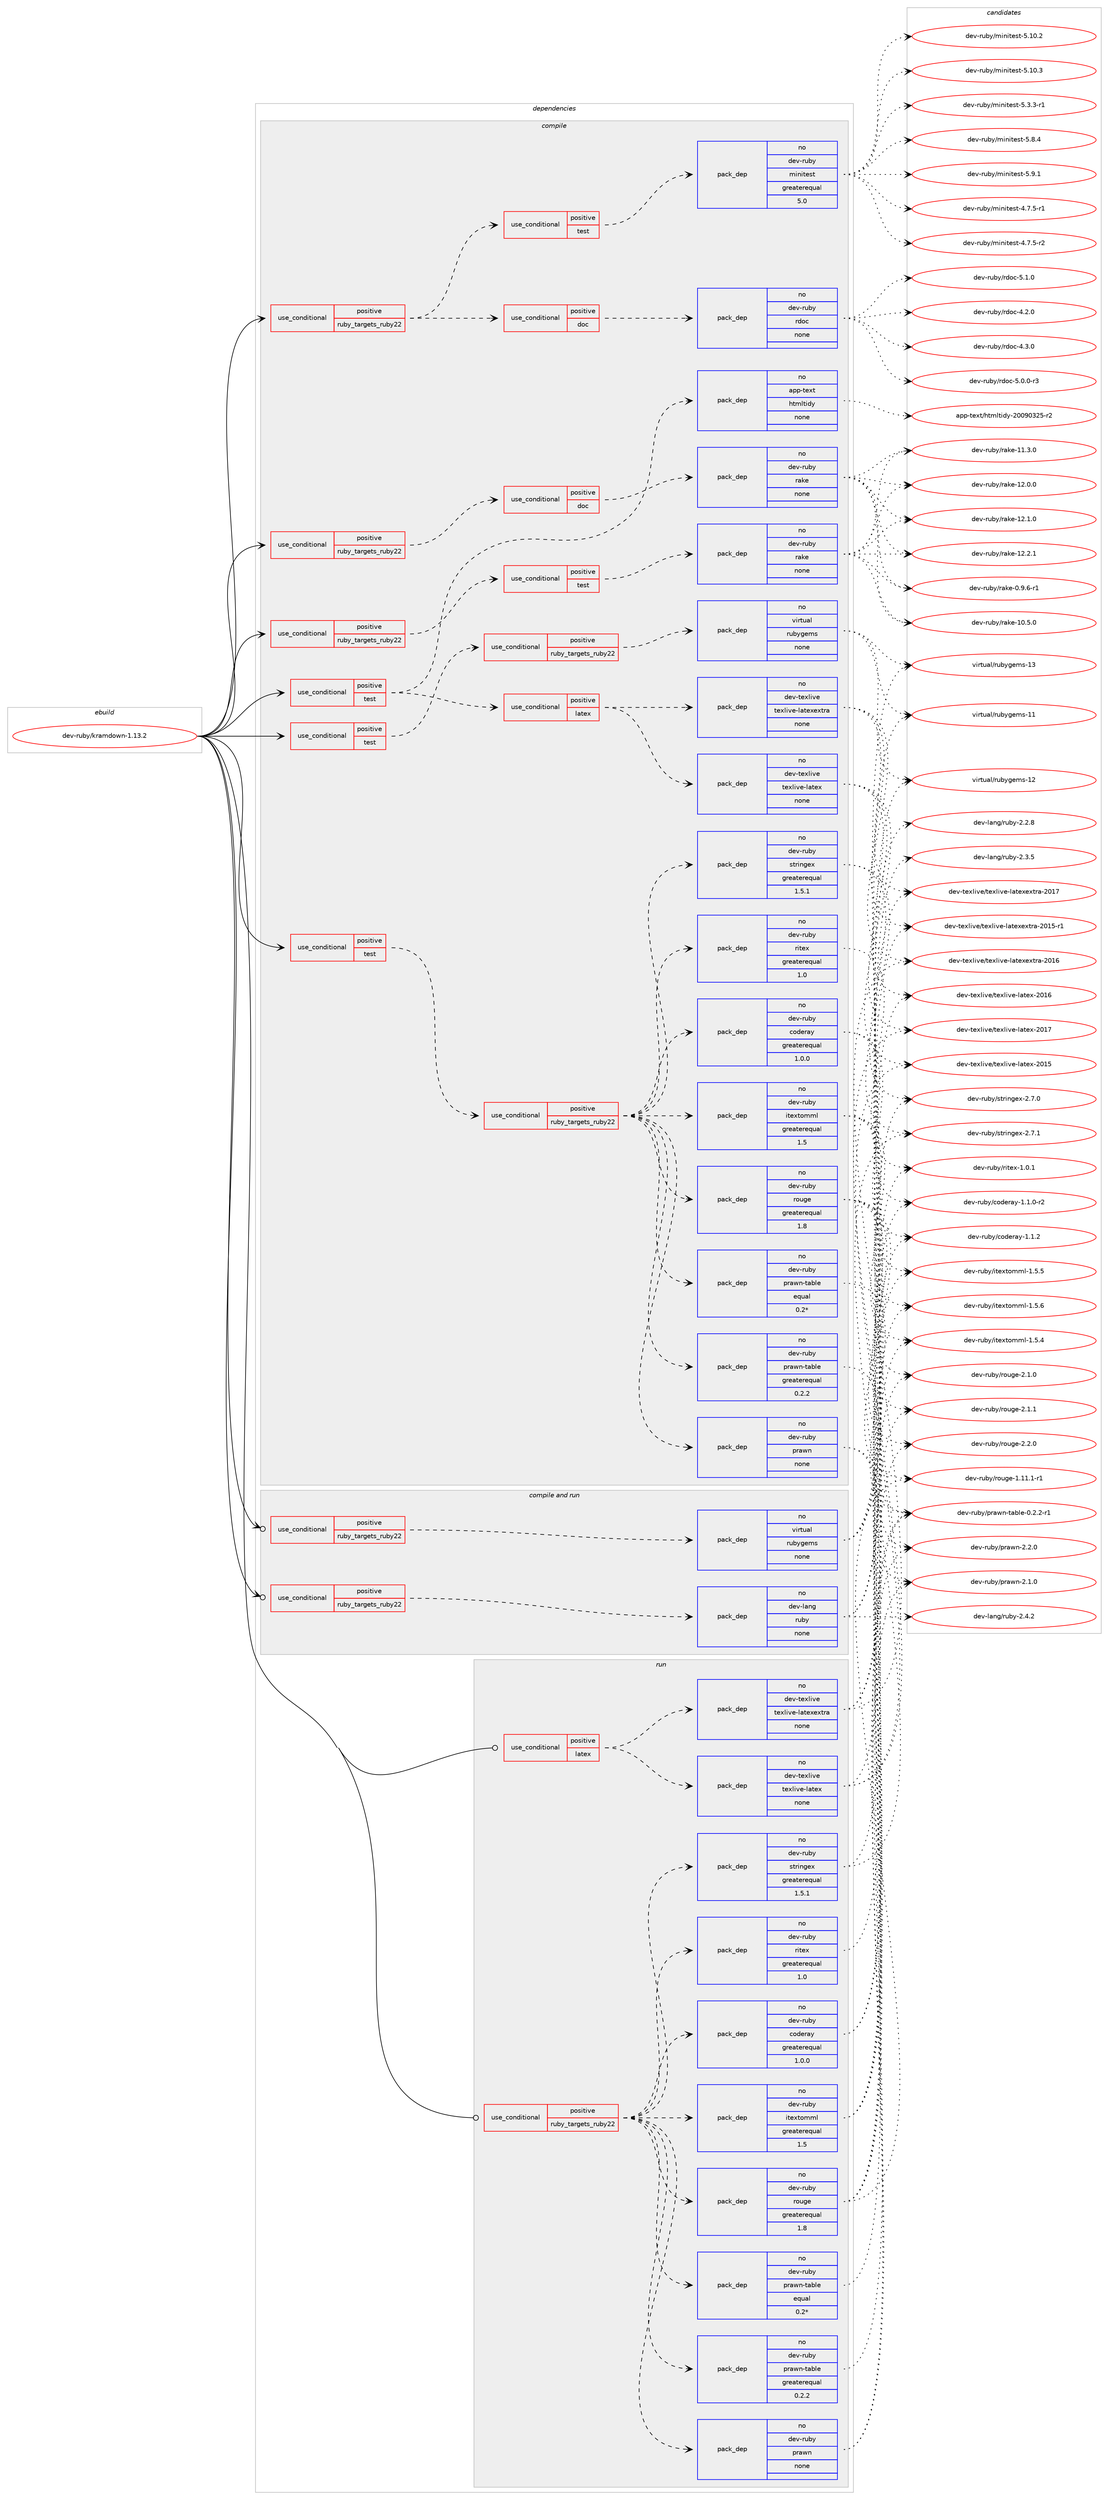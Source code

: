 digraph prolog {

# *************
# Graph options
# *************

newrank=true;
concentrate=true;
compound=true;
graph [rankdir=LR,fontname=Helvetica,fontsize=10,ranksep=1.5];#, ranksep=2.5, nodesep=0.2];
edge  [arrowhead=vee];
node  [fontname=Helvetica,fontsize=10];

# **********
# The ebuild
# **********

subgraph cluster_leftcol {
color=gray;
rank=same;
label=<<i>ebuild</i>>;
id [label="dev-ruby/kramdown-1.13.2", color=red, width=4, href="../dev-ruby/kramdown-1.13.2.svg"];
}

# ****************
# The dependencies
# ****************

subgraph cluster_midcol {
color=gray;
label=<<i>dependencies</i>>;
subgraph cluster_compile {
fillcolor="#eeeeee";
style=filled;
label=<<i>compile</i>>;
subgraph cond60265 {
dependency244995 [label=<<TABLE BORDER="0" CELLBORDER="1" CELLSPACING="0" CELLPADDING="4"><TR><TD ROWSPAN="3" CELLPADDING="10">use_conditional</TD></TR><TR><TD>positive</TD></TR><TR><TD>ruby_targets_ruby22</TD></TR></TABLE>>, shape=none, color=red];
subgraph cond60266 {
dependency244996 [label=<<TABLE BORDER="0" CELLBORDER="1" CELLSPACING="0" CELLPADDING="4"><TR><TD ROWSPAN="3" CELLPADDING="10">use_conditional</TD></TR><TR><TD>positive</TD></TR><TR><TD>doc</TD></TR></TABLE>>, shape=none, color=red];
subgraph pack180639 {
dependency244997 [label=<<TABLE BORDER="0" CELLBORDER="1" CELLSPACING="0" CELLPADDING="4" WIDTH="220"><TR><TD ROWSPAN="6" CELLPADDING="30">pack_dep</TD></TR><TR><TD WIDTH="110">no</TD></TR><TR><TD>dev-ruby</TD></TR><TR><TD>rake</TD></TR><TR><TD>none</TD></TR><TR><TD></TD></TR></TABLE>>, shape=none, color=blue];
}
dependency244996:e -> dependency244997:w [weight=20,style="dashed",arrowhead="vee"];
}
dependency244995:e -> dependency244996:w [weight=20,style="dashed",arrowhead="vee"];
}
id:e -> dependency244995:w [weight=20,style="solid",arrowhead="vee"];
subgraph cond60267 {
dependency244998 [label=<<TABLE BORDER="0" CELLBORDER="1" CELLSPACING="0" CELLPADDING="4"><TR><TD ROWSPAN="3" CELLPADDING="10">use_conditional</TD></TR><TR><TD>positive</TD></TR><TR><TD>ruby_targets_ruby22</TD></TR></TABLE>>, shape=none, color=red];
subgraph cond60268 {
dependency244999 [label=<<TABLE BORDER="0" CELLBORDER="1" CELLSPACING="0" CELLPADDING="4"><TR><TD ROWSPAN="3" CELLPADDING="10">use_conditional</TD></TR><TR><TD>positive</TD></TR><TR><TD>doc</TD></TR></TABLE>>, shape=none, color=red];
subgraph pack180640 {
dependency245000 [label=<<TABLE BORDER="0" CELLBORDER="1" CELLSPACING="0" CELLPADDING="4" WIDTH="220"><TR><TD ROWSPAN="6" CELLPADDING="30">pack_dep</TD></TR><TR><TD WIDTH="110">no</TD></TR><TR><TD>dev-ruby</TD></TR><TR><TD>rdoc</TD></TR><TR><TD>none</TD></TR><TR><TD></TD></TR></TABLE>>, shape=none, color=blue];
}
dependency244999:e -> dependency245000:w [weight=20,style="dashed",arrowhead="vee"];
}
dependency244998:e -> dependency244999:w [weight=20,style="dashed",arrowhead="vee"];
subgraph cond60269 {
dependency245001 [label=<<TABLE BORDER="0" CELLBORDER="1" CELLSPACING="0" CELLPADDING="4"><TR><TD ROWSPAN="3" CELLPADDING="10">use_conditional</TD></TR><TR><TD>positive</TD></TR><TR><TD>test</TD></TR></TABLE>>, shape=none, color=red];
subgraph pack180641 {
dependency245002 [label=<<TABLE BORDER="0" CELLBORDER="1" CELLSPACING="0" CELLPADDING="4" WIDTH="220"><TR><TD ROWSPAN="6" CELLPADDING="30">pack_dep</TD></TR><TR><TD WIDTH="110">no</TD></TR><TR><TD>dev-ruby</TD></TR><TR><TD>minitest</TD></TR><TR><TD>greaterequal</TD></TR><TR><TD>5.0</TD></TR></TABLE>>, shape=none, color=blue];
}
dependency245001:e -> dependency245002:w [weight=20,style="dashed",arrowhead="vee"];
}
dependency244998:e -> dependency245001:w [weight=20,style="dashed",arrowhead="vee"];
}
id:e -> dependency244998:w [weight=20,style="solid",arrowhead="vee"];
subgraph cond60270 {
dependency245003 [label=<<TABLE BORDER="0" CELLBORDER="1" CELLSPACING="0" CELLPADDING="4"><TR><TD ROWSPAN="3" CELLPADDING="10">use_conditional</TD></TR><TR><TD>positive</TD></TR><TR><TD>ruby_targets_ruby22</TD></TR></TABLE>>, shape=none, color=red];
subgraph cond60271 {
dependency245004 [label=<<TABLE BORDER="0" CELLBORDER="1" CELLSPACING="0" CELLPADDING="4"><TR><TD ROWSPAN="3" CELLPADDING="10">use_conditional</TD></TR><TR><TD>positive</TD></TR><TR><TD>test</TD></TR></TABLE>>, shape=none, color=red];
subgraph pack180642 {
dependency245005 [label=<<TABLE BORDER="0" CELLBORDER="1" CELLSPACING="0" CELLPADDING="4" WIDTH="220"><TR><TD ROWSPAN="6" CELLPADDING="30">pack_dep</TD></TR><TR><TD WIDTH="110">no</TD></TR><TR><TD>dev-ruby</TD></TR><TR><TD>rake</TD></TR><TR><TD>none</TD></TR><TR><TD></TD></TR></TABLE>>, shape=none, color=blue];
}
dependency245004:e -> dependency245005:w [weight=20,style="dashed",arrowhead="vee"];
}
dependency245003:e -> dependency245004:w [weight=20,style="dashed",arrowhead="vee"];
}
id:e -> dependency245003:w [weight=20,style="solid",arrowhead="vee"];
subgraph cond60272 {
dependency245006 [label=<<TABLE BORDER="0" CELLBORDER="1" CELLSPACING="0" CELLPADDING="4"><TR><TD ROWSPAN="3" CELLPADDING="10">use_conditional</TD></TR><TR><TD>positive</TD></TR><TR><TD>test</TD></TR></TABLE>>, shape=none, color=red];
subgraph cond60273 {
dependency245007 [label=<<TABLE BORDER="0" CELLBORDER="1" CELLSPACING="0" CELLPADDING="4"><TR><TD ROWSPAN="3" CELLPADDING="10">use_conditional</TD></TR><TR><TD>positive</TD></TR><TR><TD>latex</TD></TR></TABLE>>, shape=none, color=red];
subgraph pack180643 {
dependency245008 [label=<<TABLE BORDER="0" CELLBORDER="1" CELLSPACING="0" CELLPADDING="4" WIDTH="220"><TR><TD ROWSPAN="6" CELLPADDING="30">pack_dep</TD></TR><TR><TD WIDTH="110">no</TD></TR><TR><TD>dev-texlive</TD></TR><TR><TD>texlive-latex</TD></TR><TR><TD>none</TD></TR><TR><TD></TD></TR></TABLE>>, shape=none, color=blue];
}
dependency245007:e -> dependency245008:w [weight=20,style="dashed",arrowhead="vee"];
subgraph pack180644 {
dependency245009 [label=<<TABLE BORDER="0" CELLBORDER="1" CELLSPACING="0" CELLPADDING="4" WIDTH="220"><TR><TD ROWSPAN="6" CELLPADDING="30">pack_dep</TD></TR><TR><TD WIDTH="110">no</TD></TR><TR><TD>dev-texlive</TD></TR><TR><TD>texlive-latexextra</TD></TR><TR><TD>none</TD></TR><TR><TD></TD></TR></TABLE>>, shape=none, color=blue];
}
dependency245007:e -> dependency245009:w [weight=20,style="dashed",arrowhead="vee"];
}
dependency245006:e -> dependency245007:w [weight=20,style="dashed",arrowhead="vee"];
subgraph pack180645 {
dependency245010 [label=<<TABLE BORDER="0" CELLBORDER="1" CELLSPACING="0" CELLPADDING="4" WIDTH="220"><TR><TD ROWSPAN="6" CELLPADDING="30">pack_dep</TD></TR><TR><TD WIDTH="110">no</TD></TR><TR><TD>app-text</TD></TR><TR><TD>htmltidy</TD></TR><TR><TD>none</TD></TR><TR><TD></TD></TR></TABLE>>, shape=none, color=blue];
}
dependency245006:e -> dependency245010:w [weight=20,style="dashed",arrowhead="vee"];
}
id:e -> dependency245006:w [weight=20,style="solid",arrowhead="vee"];
subgraph cond60274 {
dependency245011 [label=<<TABLE BORDER="0" CELLBORDER="1" CELLSPACING="0" CELLPADDING="4"><TR><TD ROWSPAN="3" CELLPADDING="10">use_conditional</TD></TR><TR><TD>positive</TD></TR><TR><TD>test</TD></TR></TABLE>>, shape=none, color=red];
subgraph cond60275 {
dependency245012 [label=<<TABLE BORDER="0" CELLBORDER="1" CELLSPACING="0" CELLPADDING="4"><TR><TD ROWSPAN="3" CELLPADDING="10">use_conditional</TD></TR><TR><TD>positive</TD></TR><TR><TD>ruby_targets_ruby22</TD></TR></TABLE>>, shape=none, color=red];
subgraph pack180646 {
dependency245013 [label=<<TABLE BORDER="0" CELLBORDER="1" CELLSPACING="0" CELLPADDING="4" WIDTH="220"><TR><TD ROWSPAN="6" CELLPADDING="30">pack_dep</TD></TR><TR><TD WIDTH="110">no</TD></TR><TR><TD>dev-ruby</TD></TR><TR><TD>prawn</TD></TR><TR><TD>none</TD></TR><TR><TD></TD></TR></TABLE>>, shape=none, color=blue];
}
dependency245012:e -> dependency245013:w [weight=20,style="dashed",arrowhead="vee"];
subgraph pack180647 {
dependency245014 [label=<<TABLE BORDER="0" CELLBORDER="1" CELLSPACING="0" CELLPADDING="4" WIDTH="220"><TR><TD ROWSPAN="6" CELLPADDING="30">pack_dep</TD></TR><TR><TD WIDTH="110">no</TD></TR><TR><TD>dev-ruby</TD></TR><TR><TD>prawn-table</TD></TR><TR><TD>greaterequal</TD></TR><TR><TD>0.2.2</TD></TR></TABLE>>, shape=none, color=blue];
}
dependency245012:e -> dependency245014:w [weight=20,style="dashed",arrowhead="vee"];
subgraph pack180648 {
dependency245015 [label=<<TABLE BORDER="0" CELLBORDER="1" CELLSPACING="0" CELLPADDING="4" WIDTH="220"><TR><TD ROWSPAN="6" CELLPADDING="30">pack_dep</TD></TR><TR><TD WIDTH="110">no</TD></TR><TR><TD>dev-ruby</TD></TR><TR><TD>prawn-table</TD></TR><TR><TD>equal</TD></TR><TR><TD>0.2*</TD></TR></TABLE>>, shape=none, color=blue];
}
dependency245012:e -> dependency245015:w [weight=20,style="dashed",arrowhead="vee"];
subgraph pack180649 {
dependency245016 [label=<<TABLE BORDER="0" CELLBORDER="1" CELLSPACING="0" CELLPADDING="4" WIDTH="220"><TR><TD ROWSPAN="6" CELLPADDING="30">pack_dep</TD></TR><TR><TD WIDTH="110">no</TD></TR><TR><TD>dev-ruby</TD></TR><TR><TD>rouge</TD></TR><TR><TD>greaterequal</TD></TR><TR><TD>1.8</TD></TR></TABLE>>, shape=none, color=blue];
}
dependency245012:e -> dependency245016:w [weight=20,style="dashed",arrowhead="vee"];
subgraph pack180650 {
dependency245017 [label=<<TABLE BORDER="0" CELLBORDER="1" CELLSPACING="0" CELLPADDING="4" WIDTH="220"><TR><TD ROWSPAN="6" CELLPADDING="30">pack_dep</TD></TR><TR><TD WIDTH="110">no</TD></TR><TR><TD>dev-ruby</TD></TR><TR><TD>itextomml</TD></TR><TR><TD>greaterequal</TD></TR><TR><TD>1.5</TD></TR></TABLE>>, shape=none, color=blue];
}
dependency245012:e -> dependency245017:w [weight=20,style="dashed",arrowhead="vee"];
subgraph pack180651 {
dependency245018 [label=<<TABLE BORDER="0" CELLBORDER="1" CELLSPACING="0" CELLPADDING="4" WIDTH="220"><TR><TD ROWSPAN="6" CELLPADDING="30">pack_dep</TD></TR><TR><TD WIDTH="110">no</TD></TR><TR><TD>dev-ruby</TD></TR><TR><TD>coderay</TD></TR><TR><TD>greaterequal</TD></TR><TR><TD>1.0.0</TD></TR></TABLE>>, shape=none, color=blue];
}
dependency245012:e -> dependency245018:w [weight=20,style="dashed",arrowhead="vee"];
subgraph pack180652 {
dependency245019 [label=<<TABLE BORDER="0" CELLBORDER="1" CELLSPACING="0" CELLPADDING="4" WIDTH="220"><TR><TD ROWSPAN="6" CELLPADDING="30">pack_dep</TD></TR><TR><TD WIDTH="110">no</TD></TR><TR><TD>dev-ruby</TD></TR><TR><TD>ritex</TD></TR><TR><TD>greaterequal</TD></TR><TR><TD>1.0</TD></TR></TABLE>>, shape=none, color=blue];
}
dependency245012:e -> dependency245019:w [weight=20,style="dashed",arrowhead="vee"];
subgraph pack180653 {
dependency245020 [label=<<TABLE BORDER="0" CELLBORDER="1" CELLSPACING="0" CELLPADDING="4" WIDTH="220"><TR><TD ROWSPAN="6" CELLPADDING="30">pack_dep</TD></TR><TR><TD WIDTH="110">no</TD></TR><TR><TD>dev-ruby</TD></TR><TR><TD>stringex</TD></TR><TR><TD>greaterequal</TD></TR><TR><TD>1.5.1</TD></TR></TABLE>>, shape=none, color=blue];
}
dependency245012:e -> dependency245020:w [weight=20,style="dashed",arrowhead="vee"];
}
dependency245011:e -> dependency245012:w [weight=20,style="dashed",arrowhead="vee"];
}
id:e -> dependency245011:w [weight=20,style="solid",arrowhead="vee"];
subgraph cond60276 {
dependency245021 [label=<<TABLE BORDER="0" CELLBORDER="1" CELLSPACING="0" CELLPADDING="4"><TR><TD ROWSPAN="3" CELLPADDING="10">use_conditional</TD></TR><TR><TD>positive</TD></TR><TR><TD>test</TD></TR></TABLE>>, shape=none, color=red];
subgraph cond60277 {
dependency245022 [label=<<TABLE BORDER="0" CELLBORDER="1" CELLSPACING="0" CELLPADDING="4"><TR><TD ROWSPAN="3" CELLPADDING="10">use_conditional</TD></TR><TR><TD>positive</TD></TR><TR><TD>ruby_targets_ruby22</TD></TR></TABLE>>, shape=none, color=red];
subgraph pack180654 {
dependency245023 [label=<<TABLE BORDER="0" CELLBORDER="1" CELLSPACING="0" CELLPADDING="4" WIDTH="220"><TR><TD ROWSPAN="6" CELLPADDING="30">pack_dep</TD></TR><TR><TD WIDTH="110">no</TD></TR><TR><TD>virtual</TD></TR><TR><TD>rubygems</TD></TR><TR><TD>none</TD></TR><TR><TD></TD></TR></TABLE>>, shape=none, color=blue];
}
dependency245022:e -> dependency245023:w [weight=20,style="dashed",arrowhead="vee"];
}
dependency245021:e -> dependency245022:w [weight=20,style="dashed",arrowhead="vee"];
}
id:e -> dependency245021:w [weight=20,style="solid",arrowhead="vee"];
}
subgraph cluster_compileandrun {
fillcolor="#eeeeee";
style=filled;
label=<<i>compile and run</i>>;
subgraph cond60278 {
dependency245024 [label=<<TABLE BORDER="0" CELLBORDER="1" CELLSPACING="0" CELLPADDING="4"><TR><TD ROWSPAN="3" CELLPADDING="10">use_conditional</TD></TR><TR><TD>positive</TD></TR><TR><TD>ruby_targets_ruby22</TD></TR></TABLE>>, shape=none, color=red];
subgraph pack180655 {
dependency245025 [label=<<TABLE BORDER="0" CELLBORDER="1" CELLSPACING="0" CELLPADDING="4" WIDTH="220"><TR><TD ROWSPAN="6" CELLPADDING="30">pack_dep</TD></TR><TR><TD WIDTH="110">no</TD></TR><TR><TD>dev-lang</TD></TR><TR><TD>ruby</TD></TR><TR><TD>none</TD></TR><TR><TD></TD></TR></TABLE>>, shape=none, color=blue];
}
dependency245024:e -> dependency245025:w [weight=20,style="dashed",arrowhead="vee"];
}
id:e -> dependency245024:w [weight=20,style="solid",arrowhead="odotvee"];
subgraph cond60279 {
dependency245026 [label=<<TABLE BORDER="0" CELLBORDER="1" CELLSPACING="0" CELLPADDING="4"><TR><TD ROWSPAN="3" CELLPADDING="10">use_conditional</TD></TR><TR><TD>positive</TD></TR><TR><TD>ruby_targets_ruby22</TD></TR></TABLE>>, shape=none, color=red];
subgraph pack180656 {
dependency245027 [label=<<TABLE BORDER="0" CELLBORDER="1" CELLSPACING="0" CELLPADDING="4" WIDTH="220"><TR><TD ROWSPAN="6" CELLPADDING="30">pack_dep</TD></TR><TR><TD WIDTH="110">no</TD></TR><TR><TD>virtual</TD></TR><TR><TD>rubygems</TD></TR><TR><TD>none</TD></TR><TR><TD></TD></TR></TABLE>>, shape=none, color=blue];
}
dependency245026:e -> dependency245027:w [weight=20,style="dashed",arrowhead="vee"];
}
id:e -> dependency245026:w [weight=20,style="solid",arrowhead="odotvee"];
}
subgraph cluster_run {
fillcolor="#eeeeee";
style=filled;
label=<<i>run</i>>;
subgraph cond60280 {
dependency245028 [label=<<TABLE BORDER="0" CELLBORDER="1" CELLSPACING="0" CELLPADDING="4"><TR><TD ROWSPAN="3" CELLPADDING="10">use_conditional</TD></TR><TR><TD>positive</TD></TR><TR><TD>latex</TD></TR></TABLE>>, shape=none, color=red];
subgraph pack180657 {
dependency245029 [label=<<TABLE BORDER="0" CELLBORDER="1" CELLSPACING="0" CELLPADDING="4" WIDTH="220"><TR><TD ROWSPAN="6" CELLPADDING="30">pack_dep</TD></TR><TR><TD WIDTH="110">no</TD></TR><TR><TD>dev-texlive</TD></TR><TR><TD>texlive-latex</TD></TR><TR><TD>none</TD></TR><TR><TD></TD></TR></TABLE>>, shape=none, color=blue];
}
dependency245028:e -> dependency245029:w [weight=20,style="dashed",arrowhead="vee"];
subgraph pack180658 {
dependency245030 [label=<<TABLE BORDER="0" CELLBORDER="1" CELLSPACING="0" CELLPADDING="4" WIDTH="220"><TR><TD ROWSPAN="6" CELLPADDING="30">pack_dep</TD></TR><TR><TD WIDTH="110">no</TD></TR><TR><TD>dev-texlive</TD></TR><TR><TD>texlive-latexextra</TD></TR><TR><TD>none</TD></TR><TR><TD></TD></TR></TABLE>>, shape=none, color=blue];
}
dependency245028:e -> dependency245030:w [weight=20,style="dashed",arrowhead="vee"];
}
id:e -> dependency245028:w [weight=20,style="solid",arrowhead="odot"];
subgraph cond60281 {
dependency245031 [label=<<TABLE BORDER="0" CELLBORDER="1" CELLSPACING="0" CELLPADDING="4"><TR><TD ROWSPAN="3" CELLPADDING="10">use_conditional</TD></TR><TR><TD>positive</TD></TR><TR><TD>ruby_targets_ruby22</TD></TR></TABLE>>, shape=none, color=red];
subgraph pack180659 {
dependency245032 [label=<<TABLE BORDER="0" CELLBORDER="1" CELLSPACING="0" CELLPADDING="4" WIDTH="220"><TR><TD ROWSPAN="6" CELLPADDING="30">pack_dep</TD></TR><TR><TD WIDTH="110">no</TD></TR><TR><TD>dev-ruby</TD></TR><TR><TD>prawn</TD></TR><TR><TD>none</TD></TR><TR><TD></TD></TR></TABLE>>, shape=none, color=blue];
}
dependency245031:e -> dependency245032:w [weight=20,style="dashed",arrowhead="vee"];
subgraph pack180660 {
dependency245033 [label=<<TABLE BORDER="0" CELLBORDER="1" CELLSPACING="0" CELLPADDING="4" WIDTH="220"><TR><TD ROWSPAN="6" CELLPADDING="30">pack_dep</TD></TR><TR><TD WIDTH="110">no</TD></TR><TR><TD>dev-ruby</TD></TR><TR><TD>prawn-table</TD></TR><TR><TD>greaterequal</TD></TR><TR><TD>0.2.2</TD></TR></TABLE>>, shape=none, color=blue];
}
dependency245031:e -> dependency245033:w [weight=20,style="dashed",arrowhead="vee"];
subgraph pack180661 {
dependency245034 [label=<<TABLE BORDER="0" CELLBORDER="1" CELLSPACING="0" CELLPADDING="4" WIDTH="220"><TR><TD ROWSPAN="6" CELLPADDING="30">pack_dep</TD></TR><TR><TD WIDTH="110">no</TD></TR><TR><TD>dev-ruby</TD></TR><TR><TD>prawn-table</TD></TR><TR><TD>equal</TD></TR><TR><TD>0.2*</TD></TR></TABLE>>, shape=none, color=blue];
}
dependency245031:e -> dependency245034:w [weight=20,style="dashed",arrowhead="vee"];
subgraph pack180662 {
dependency245035 [label=<<TABLE BORDER="0" CELLBORDER="1" CELLSPACING="0" CELLPADDING="4" WIDTH="220"><TR><TD ROWSPAN="6" CELLPADDING="30">pack_dep</TD></TR><TR><TD WIDTH="110">no</TD></TR><TR><TD>dev-ruby</TD></TR><TR><TD>rouge</TD></TR><TR><TD>greaterequal</TD></TR><TR><TD>1.8</TD></TR></TABLE>>, shape=none, color=blue];
}
dependency245031:e -> dependency245035:w [weight=20,style="dashed",arrowhead="vee"];
subgraph pack180663 {
dependency245036 [label=<<TABLE BORDER="0" CELLBORDER="1" CELLSPACING="0" CELLPADDING="4" WIDTH="220"><TR><TD ROWSPAN="6" CELLPADDING="30">pack_dep</TD></TR><TR><TD WIDTH="110">no</TD></TR><TR><TD>dev-ruby</TD></TR><TR><TD>itextomml</TD></TR><TR><TD>greaterequal</TD></TR><TR><TD>1.5</TD></TR></TABLE>>, shape=none, color=blue];
}
dependency245031:e -> dependency245036:w [weight=20,style="dashed",arrowhead="vee"];
subgraph pack180664 {
dependency245037 [label=<<TABLE BORDER="0" CELLBORDER="1" CELLSPACING="0" CELLPADDING="4" WIDTH="220"><TR><TD ROWSPAN="6" CELLPADDING="30">pack_dep</TD></TR><TR><TD WIDTH="110">no</TD></TR><TR><TD>dev-ruby</TD></TR><TR><TD>coderay</TD></TR><TR><TD>greaterequal</TD></TR><TR><TD>1.0.0</TD></TR></TABLE>>, shape=none, color=blue];
}
dependency245031:e -> dependency245037:w [weight=20,style="dashed",arrowhead="vee"];
subgraph pack180665 {
dependency245038 [label=<<TABLE BORDER="0" CELLBORDER="1" CELLSPACING="0" CELLPADDING="4" WIDTH="220"><TR><TD ROWSPAN="6" CELLPADDING="30">pack_dep</TD></TR><TR><TD WIDTH="110">no</TD></TR><TR><TD>dev-ruby</TD></TR><TR><TD>ritex</TD></TR><TR><TD>greaterequal</TD></TR><TR><TD>1.0</TD></TR></TABLE>>, shape=none, color=blue];
}
dependency245031:e -> dependency245038:w [weight=20,style="dashed",arrowhead="vee"];
subgraph pack180666 {
dependency245039 [label=<<TABLE BORDER="0" CELLBORDER="1" CELLSPACING="0" CELLPADDING="4" WIDTH="220"><TR><TD ROWSPAN="6" CELLPADDING="30">pack_dep</TD></TR><TR><TD WIDTH="110">no</TD></TR><TR><TD>dev-ruby</TD></TR><TR><TD>stringex</TD></TR><TR><TD>greaterequal</TD></TR><TR><TD>1.5.1</TD></TR></TABLE>>, shape=none, color=blue];
}
dependency245031:e -> dependency245039:w [weight=20,style="dashed",arrowhead="vee"];
}
id:e -> dependency245031:w [weight=20,style="solid",arrowhead="odot"];
}
}

# **************
# The candidates
# **************

subgraph cluster_choices {
rank=same;
color=gray;
label=<<i>candidates</i>>;

subgraph choice180639 {
color=black;
nodesep=1;
choice100101118451141179812147114971071014548465746544511449 [label="dev-ruby/rake-0.9.6-r1", color=red, width=4,href="../dev-ruby/rake-0.9.6-r1.svg"];
choice1001011184511411798121471149710710145494846534648 [label="dev-ruby/rake-10.5.0", color=red, width=4,href="../dev-ruby/rake-10.5.0.svg"];
choice1001011184511411798121471149710710145494946514648 [label="dev-ruby/rake-11.3.0", color=red, width=4,href="../dev-ruby/rake-11.3.0.svg"];
choice1001011184511411798121471149710710145495046484648 [label="dev-ruby/rake-12.0.0", color=red, width=4,href="../dev-ruby/rake-12.0.0.svg"];
choice1001011184511411798121471149710710145495046494648 [label="dev-ruby/rake-12.1.0", color=red, width=4,href="../dev-ruby/rake-12.1.0.svg"];
choice1001011184511411798121471149710710145495046504649 [label="dev-ruby/rake-12.2.1", color=red, width=4,href="../dev-ruby/rake-12.2.1.svg"];
dependency244997:e -> choice100101118451141179812147114971071014548465746544511449:w [style=dotted,weight="100"];
dependency244997:e -> choice1001011184511411798121471149710710145494846534648:w [style=dotted,weight="100"];
dependency244997:e -> choice1001011184511411798121471149710710145494946514648:w [style=dotted,weight="100"];
dependency244997:e -> choice1001011184511411798121471149710710145495046484648:w [style=dotted,weight="100"];
dependency244997:e -> choice1001011184511411798121471149710710145495046494648:w [style=dotted,weight="100"];
dependency244997:e -> choice1001011184511411798121471149710710145495046504649:w [style=dotted,weight="100"];
}
subgraph choice180640 {
color=black;
nodesep=1;
choice10010111845114117981214711410011199455246504648 [label="dev-ruby/rdoc-4.2.0", color=red, width=4,href="../dev-ruby/rdoc-4.2.0.svg"];
choice10010111845114117981214711410011199455246514648 [label="dev-ruby/rdoc-4.3.0", color=red, width=4,href="../dev-ruby/rdoc-4.3.0.svg"];
choice100101118451141179812147114100111994553464846484511451 [label="dev-ruby/rdoc-5.0.0-r3", color=red, width=4,href="../dev-ruby/rdoc-5.0.0-r3.svg"];
choice10010111845114117981214711410011199455346494648 [label="dev-ruby/rdoc-5.1.0", color=red, width=4,href="../dev-ruby/rdoc-5.1.0.svg"];
dependency245000:e -> choice10010111845114117981214711410011199455246504648:w [style=dotted,weight="100"];
dependency245000:e -> choice10010111845114117981214711410011199455246514648:w [style=dotted,weight="100"];
dependency245000:e -> choice100101118451141179812147114100111994553464846484511451:w [style=dotted,weight="100"];
dependency245000:e -> choice10010111845114117981214711410011199455346494648:w [style=dotted,weight="100"];
}
subgraph choice180641 {
color=black;
nodesep=1;
choice1001011184511411798121471091051101051161011151164552465546534511449 [label="dev-ruby/minitest-4.7.5-r1", color=red, width=4,href="../dev-ruby/minitest-4.7.5-r1.svg"];
choice1001011184511411798121471091051101051161011151164552465546534511450 [label="dev-ruby/minitest-4.7.5-r2", color=red, width=4,href="../dev-ruby/minitest-4.7.5-r2.svg"];
choice10010111845114117981214710910511010511610111511645534649484650 [label="dev-ruby/minitest-5.10.2", color=red, width=4,href="../dev-ruby/minitest-5.10.2.svg"];
choice10010111845114117981214710910511010511610111511645534649484651 [label="dev-ruby/minitest-5.10.3", color=red, width=4,href="../dev-ruby/minitest-5.10.3.svg"];
choice1001011184511411798121471091051101051161011151164553465146514511449 [label="dev-ruby/minitest-5.3.3-r1", color=red, width=4,href="../dev-ruby/minitest-5.3.3-r1.svg"];
choice100101118451141179812147109105110105116101115116455346564652 [label="dev-ruby/minitest-5.8.4", color=red, width=4,href="../dev-ruby/minitest-5.8.4.svg"];
choice100101118451141179812147109105110105116101115116455346574649 [label="dev-ruby/minitest-5.9.1", color=red, width=4,href="../dev-ruby/minitest-5.9.1.svg"];
dependency245002:e -> choice1001011184511411798121471091051101051161011151164552465546534511449:w [style=dotted,weight="100"];
dependency245002:e -> choice1001011184511411798121471091051101051161011151164552465546534511450:w [style=dotted,weight="100"];
dependency245002:e -> choice10010111845114117981214710910511010511610111511645534649484650:w [style=dotted,weight="100"];
dependency245002:e -> choice10010111845114117981214710910511010511610111511645534649484651:w [style=dotted,weight="100"];
dependency245002:e -> choice1001011184511411798121471091051101051161011151164553465146514511449:w [style=dotted,weight="100"];
dependency245002:e -> choice100101118451141179812147109105110105116101115116455346564652:w [style=dotted,weight="100"];
dependency245002:e -> choice100101118451141179812147109105110105116101115116455346574649:w [style=dotted,weight="100"];
}
subgraph choice180642 {
color=black;
nodesep=1;
choice100101118451141179812147114971071014548465746544511449 [label="dev-ruby/rake-0.9.6-r1", color=red, width=4,href="../dev-ruby/rake-0.9.6-r1.svg"];
choice1001011184511411798121471149710710145494846534648 [label="dev-ruby/rake-10.5.0", color=red, width=4,href="../dev-ruby/rake-10.5.0.svg"];
choice1001011184511411798121471149710710145494946514648 [label="dev-ruby/rake-11.3.0", color=red, width=4,href="../dev-ruby/rake-11.3.0.svg"];
choice1001011184511411798121471149710710145495046484648 [label="dev-ruby/rake-12.0.0", color=red, width=4,href="../dev-ruby/rake-12.0.0.svg"];
choice1001011184511411798121471149710710145495046494648 [label="dev-ruby/rake-12.1.0", color=red, width=4,href="../dev-ruby/rake-12.1.0.svg"];
choice1001011184511411798121471149710710145495046504649 [label="dev-ruby/rake-12.2.1", color=red, width=4,href="../dev-ruby/rake-12.2.1.svg"];
dependency245005:e -> choice100101118451141179812147114971071014548465746544511449:w [style=dotted,weight="100"];
dependency245005:e -> choice1001011184511411798121471149710710145494846534648:w [style=dotted,weight="100"];
dependency245005:e -> choice1001011184511411798121471149710710145494946514648:w [style=dotted,weight="100"];
dependency245005:e -> choice1001011184511411798121471149710710145495046484648:w [style=dotted,weight="100"];
dependency245005:e -> choice1001011184511411798121471149710710145495046494648:w [style=dotted,weight="100"];
dependency245005:e -> choice1001011184511411798121471149710710145495046504649:w [style=dotted,weight="100"];
}
subgraph choice180643 {
color=black;
nodesep=1;
choice100101118451161011201081051181014711610112010810511810145108971161011204550484953 [label="dev-texlive/texlive-latex-2015", color=red, width=4,href="../dev-texlive/texlive-latex-2015.svg"];
choice100101118451161011201081051181014711610112010810511810145108971161011204550484954 [label="dev-texlive/texlive-latex-2016", color=red, width=4,href="../dev-texlive/texlive-latex-2016.svg"];
choice100101118451161011201081051181014711610112010810511810145108971161011204550484955 [label="dev-texlive/texlive-latex-2017", color=red, width=4,href="../dev-texlive/texlive-latex-2017.svg"];
dependency245008:e -> choice100101118451161011201081051181014711610112010810511810145108971161011204550484953:w [style=dotted,weight="100"];
dependency245008:e -> choice100101118451161011201081051181014711610112010810511810145108971161011204550484954:w [style=dotted,weight="100"];
dependency245008:e -> choice100101118451161011201081051181014711610112010810511810145108971161011204550484955:w [style=dotted,weight="100"];
}
subgraph choice180644 {
color=black;
nodesep=1;
choice100101118451161011201081051181014711610112010810511810145108971161011201011201161149745504849534511449 [label="dev-texlive/texlive-latexextra-2015-r1", color=red, width=4,href="../dev-texlive/texlive-latexextra-2015-r1.svg"];
choice10010111845116101120108105118101471161011201081051181014510897116101120101120116114974550484954 [label="dev-texlive/texlive-latexextra-2016", color=red, width=4,href="../dev-texlive/texlive-latexextra-2016.svg"];
choice10010111845116101120108105118101471161011201081051181014510897116101120101120116114974550484955 [label="dev-texlive/texlive-latexextra-2017", color=red, width=4,href="../dev-texlive/texlive-latexextra-2017.svg"];
dependency245009:e -> choice100101118451161011201081051181014711610112010810511810145108971161011201011201161149745504849534511449:w [style=dotted,weight="100"];
dependency245009:e -> choice10010111845116101120108105118101471161011201081051181014510897116101120101120116114974550484954:w [style=dotted,weight="100"];
dependency245009:e -> choice10010111845116101120108105118101471161011201081051181014510897116101120101120116114974550484955:w [style=dotted,weight="100"];
}
subgraph choice180645 {
color=black;
nodesep=1;
choice9711211245116101120116471041161091081161051001214550484857485150534511450 [label="app-text/htmltidy-20090325-r2", color=red, width=4,href="../app-text/htmltidy-20090325-r2.svg"];
dependency245010:e -> choice9711211245116101120116471041161091081161051001214550484857485150534511450:w [style=dotted,weight="100"];
}
subgraph choice180646 {
color=black;
nodesep=1;
choice10010111845114117981214711211497119110455046494648 [label="dev-ruby/prawn-2.1.0", color=red, width=4,href="../dev-ruby/prawn-2.1.0.svg"];
choice10010111845114117981214711211497119110455046504648 [label="dev-ruby/prawn-2.2.0", color=red, width=4,href="../dev-ruby/prawn-2.2.0.svg"];
dependency245013:e -> choice10010111845114117981214711211497119110455046494648:w [style=dotted,weight="100"];
dependency245013:e -> choice10010111845114117981214711211497119110455046504648:w [style=dotted,weight="100"];
}
subgraph choice180647 {
color=black;
nodesep=1;
choice100101118451141179812147112114971191104511697981081014548465046504511449 [label="dev-ruby/prawn-table-0.2.2-r1", color=red, width=4,href="../dev-ruby/prawn-table-0.2.2-r1.svg"];
dependency245014:e -> choice100101118451141179812147112114971191104511697981081014548465046504511449:w [style=dotted,weight="100"];
}
subgraph choice180648 {
color=black;
nodesep=1;
choice100101118451141179812147112114971191104511697981081014548465046504511449 [label="dev-ruby/prawn-table-0.2.2-r1", color=red, width=4,href="../dev-ruby/prawn-table-0.2.2-r1.svg"];
dependency245015:e -> choice100101118451141179812147112114971191104511697981081014548465046504511449:w [style=dotted,weight="100"];
}
subgraph choice180649 {
color=black;
nodesep=1;
choice100101118451141179812147114111117103101454946494946494511449 [label="dev-ruby/rouge-1.11.1-r1", color=red, width=4,href="../dev-ruby/rouge-1.11.1-r1.svg"];
choice100101118451141179812147114111117103101455046494648 [label="dev-ruby/rouge-2.1.0", color=red, width=4,href="../dev-ruby/rouge-2.1.0.svg"];
choice100101118451141179812147114111117103101455046494649 [label="dev-ruby/rouge-2.1.1", color=red, width=4,href="../dev-ruby/rouge-2.1.1.svg"];
choice100101118451141179812147114111117103101455046504648 [label="dev-ruby/rouge-2.2.0", color=red, width=4,href="../dev-ruby/rouge-2.2.0.svg"];
dependency245016:e -> choice100101118451141179812147114111117103101454946494946494511449:w [style=dotted,weight="100"];
dependency245016:e -> choice100101118451141179812147114111117103101455046494648:w [style=dotted,weight="100"];
dependency245016:e -> choice100101118451141179812147114111117103101455046494649:w [style=dotted,weight="100"];
dependency245016:e -> choice100101118451141179812147114111117103101455046504648:w [style=dotted,weight="100"];
}
subgraph choice180650 {
color=black;
nodesep=1;
choice100101118451141179812147105116101120116111109109108454946534652 [label="dev-ruby/itextomml-1.5.4", color=red, width=4,href="../dev-ruby/itextomml-1.5.4.svg"];
choice100101118451141179812147105116101120116111109109108454946534653 [label="dev-ruby/itextomml-1.5.5", color=red, width=4,href="../dev-ruby/itextomml-1.5.5.svg"];
choice100101118451141179812147105116101120116111109109108454946534654 [label="dev-ruby/itextomml-1.5.6", color=red, width=4,href="../dev-ruby/itextomml-1.5.6.svg"];
dependency245017:e -> choice100101118451141179812147105116101120116111109109108454946534652:w [style=dotted,weight="100"];
dependency245017:e -> choice100101118451141179812147105116101120116111109109108454946534653:w [style=dotted,weight="100"];
dependency245017:e -> choice100101118451141179812147105116101120116111109109108454946534654:w [style=dotted,weight="100"];
}
subgraph choice180651 {
color=black;
nodesep=1;
choice10010111845114117981214799111100101114971214549464946484511450 [label="dev-ruby/coderay-1.1.0-r2", color=red, width=4,href="../dev-ruby/coderay-1.1.0-r2.svg"];
choice1001011184511411798121479911110010111497121454946494650 [label="dev-ruby/coderay-1.1.2", color=red, width=4,href="../dev-ruby/coderay-1.1.2.svg"];
dependency245018:e -> choice10010111845114117981214799111100101114971214549464946484511450:w [style=dotted,weight="100"];
dependency245018:e -> choice1001011184511411798121479911110010111497121454946494650:w [style=dotted,weight="100"];
}
subgraph choice180652 {
color=black;
nodesep=1;
choice100101118451141179812147114105116101120454946484649 [label="dev-ruby/ritex-1.0.1", color=red, width=4,href="../dev-ruby/ritex-1.0.1.svg"];
dependency245019:e -> choice100101118451141179812147114105116101120454946484649:w [style=dotted,weight="100"];
}
subgraph choice180653 {
color=black;
nodesep=1;
choice100101118451141179812147115116114105110103101120455046554648 [label="dev-ruby/stringex-2.7.0", color=red, width=4,href="../dev-ruby/stringex-2.7.0.svg"];
choice100101118451141179812147115116114105110103101120455046554649 [label="dev-ruby/stringex-2.7.1", color=red, width=4,href="../dev-ruby/stringex-2.7.1.svg"];
dependency245020:e -> choice100101118451141179812147115116114105110103101120455046554648:w [style=dotted,weight="100"];
dependency245020:e -> choice100101118451141179812147115116114105110103101120455046554649:w [style=dotted,weight="100"];
}
subgraph choice180654 {
color=black;
nodesep=1;
choice118105114116117971084711411798121103101109115454949 [label="virtual/rubygems-11", color=red, width=4,href="../virtual/rubygems-11.svg"];
choice118105114116117971084711411798121103101109115454950 [label="virtual/rubygems-12", color=red, width=4,href="../virtual/rubygems-12.svg"];
choice118105114116117971084711411798121103101109115454951 [label="virtual/rubygems-13", color=red, width=4,href="../virtual/rubygems-13.svg"];
dependency245023:e -> choice118105114116117971084711411798121103101109115454949:w [style=dotted,weight="100"];
dependency245023:e -> choice118105114116117971084711411798121103101109115454950:w [style=dotted,weight="100"];
dependency245023:e -> choice118105114116117971084711411798121103101109115454951:w [style=dotted,weight="100"];
}
subgraph choice180655 {
color=black;
nodesep=1;
choice10010111845108971101034711411798121455046504656 [label="dev-lang/ruby-2.2.8", color=red, width=4,href="../dev-lang/ruby-2.2.8.svg"];
choice10010111845108971101034711411798121455046514653 [label="dev-lang/ruby-2.3.5", color=red, width=4,href="../dev-lang/ruby-2.3.5.svg"];
choice10010111845108971101034711411798121455046524650 [label="dev-lang/ruby-2.4.2", color=red, width=4,href="../dev-lang/ruby-2.4.2.svg"];
dependency245025:e -> choice10010111845108971101034711411798121455046504656:w [style=dotted,weight="100"];
dependency245025:e -> choice10010111845108971101034711411798121455046514653:w [style=dotted,weight="100"];
dependency245025:e -> choice10010111845108971101034711411798121455046524650:w [style=dotted,weight="100"];
}
subgraph choice180656 {
color=black;
nodesep=1;
choice118105114116117971084711411798121103101109115454949 [label="virtual/rubygems-11", color=red, width=4,href="../virtual/rubygems-11.svg"];
choice118105114116117971084711411798121103101109115454950 [label="virtual/rubygems-12", color=red, width=4,href="../virtual/rubygems-12.svg"];
choice118105114116117971084711411798121103101109115454951 [label="virtual/rubygems-13", color=red, width=4,href="../virtual/rubygems-13.svg"];
dependency245027:e -> choice118105114116117971084711411798121103101109115454949:w [style=dotted,weight="100"];
dependency245027:e -> choice118105114116117971084711411798121103101109115454950:w [style=dotted,weight="100"];
dependency245027:e -> choice118105114116117971084711411798121103101109115454951:w [style=dotted,weight="100"];
}
subgraph choice180657 {
color=black;
nodesep=1;
choice100101118451161011201081051181014711610112010810511810145108971161011204550484953 [label="dev-texlive/texlive-latex-2015", color=red, width=4,href="../dev-texlive/texlive-latex-2015.svg"];
choice100101118451161011201081051181014711610112010810511810145108971161011204550484954 [label="dev-texlive/texlive-latex-2016", color=red, width=4,href="../dev-texlive/texlive-latex-2016.svg"];
choice100101118451161011201081051181014711610112010810511810145108971161011204550484955 [label="dev-texlive/texlive-latex-2017", color=red, width=4,href="../dev-texlive/texlive-latex-2017.svg"];
dependency245029:e -> choice100101118451161011201081051181014711610112010810511810145108971161011204550484953:w [style=dotted,weight="100"];
dependency245029:e -> choice100101118451161011201081051181014711610112010810511810145108971161011204550484954:w [style=dotted,weight="100"];
dependency245029:e -> choice100101118451161011201081051181014711610112010810511810145108971161011204550484955:w [style=dotted,weight="100"];
}
subgraph choice180658 {
color=black;
nodesep=1;
choice100101118451161011201081051181014711610112010810511810145108971161011201011201161149745504849534511449 [label="dev-texlive/texlive-latexextra-2015-r1", color=red, width=4,href="../dev-texlive/texlive-latexextra-2015-r1.svg"];
choice10010111845116101120108105118101471161011201081051181014510897116101120101120116114974550484954 [label="dev-texlive/texlive-latexextra-2016", color=red, width=4,href="../dev-texlive/texlive-latexextra-2016.svg"];
choice10010111845116101120108105118101471161011201081051181014510897116101120101120116114974550484955 [label="dev-texlive/texlive-latexextra-2017", color=red, width=4,href="../dev-texlive/texlive-latexextra-2017.svg"];
dependency245030:e -> choice100101118451161011201081051181014711610112010810511810145108971161011201011201161149745504849534511449:w [style=dotted,weight="100"];
dependency245030:e -> choice10010111845116101120108105118101471161011201081051181014510897116101120101120116114974550484954:w [style=dotted,weight="100"];
dependency245030:e -> choice10010111845116101120108105118101471161011201081051181014510897116101120101120116114974550484955:w [style=dotted,weight="100"];
}
subgraph choice180659 {
color=black;
nodesep=1;
choice10010111845114117981214711211497119110455046494648 [label="dev-ruby/prawn-2.1.0", color=red, width=4,href="../dev-ruby/prawn-2.1.0.svg"];
choice10010111845114117981214711211497119110455046504648 [label="dev-ruby/prawn-2.2.0", color=red, width=4,href="../dev-ruby/prawn-2.2.0.svg"];
dependency245032:e -> choice10010111845114117981214711211497119110455046494648:w [style=dotted,weight="100"];
dependency245032:e -> choice10010111845114117981214711211497119110455046504648:w [style=dotted,weight="100"];
}
subgraph choice180660 {
color=black;
nodesep=1;
choice100101118451141179812147112114971191104511697981081014548465046504511449 [label="dev-ruby/prawn-table-0.2.2-r1", color=red, width=4,href="../dev-ruby/prawn-table-0.2.2-r1.svg"];
dependency245033:e -> choice100101118451141179812147112114971191104511697981081014548465046504511449:w [style=dotted,weight="100"];
}
subgraph choice180661 {
color=black;
nodesep=1;
choice100101118451141179812147112114971191104511697981081014548465046504511449 [label="dev-ruby/prawn-table-0.2.2-r1", color=red, width=4,href="../dev-ruby/prawn-table-0.2.2-r1.svg"];
dependency245034:e -> choice100101118451141179812147112114971191104511697981081014548465046504511449:w [style=dotted,weight="100"];
}
subgraph choice180662 {
color=black;
nodesep=1;
choice100101118451141179812147114111117103101454946494946494511449 [label="dev-ruby/rouge-1.11.1-r1", color=red, width=4,href="../dev-ruby/rouge-1.11.1-r1.svg"];
choice100101118451141179812147114111117103101455046494648 [label="dev-ruby/rouge-2.1.0", color=red, width=4,href="../dev-ruby/rouge-2.1.0.svg"];
choice100101118451141179812147114111117103101455046494649 [label="dev-ruby/rouge-2.1.1", color=red, width=4,href="../dev-ruby/rouge-2.1.1.svg"];
choice100101118451141179812147114111117103101455046504648 [label="dev-ruby/rouge-2.2.0", color=red, width=4,href="../dev-ruby/rouge-2.2.0.svg"];
dependency245035:e -> choice100101118451141179812147114111117103101454946494946494511449:w [style=dotted,weight="100"];
dependency245035:e -> choice100101118451141179812147114111117103101455046494648:w [style=dotted,weight="100"];
dependency245035:e -> choice100101118451141179812147114111117103101455046494649:w [style=dotted,weight="100"];
dependency245035:e -> choice100101118451141179812147114111117103101455046504648:w [style=dotted,weight="100"];
}
subgraph choice180663 {
color=black;
nodesep=1;
choice100101118451141179812147105116101120116111109109108454946534652 [label="dev-ruby/itextomml-1.5.4", color=red, width=4,href="../dev-ruby/itextomml-1.5.4.svg"];
choice100101118451141179812147105116101120116111109109108454946534653 [label="dev-ruby/itextomml-1.5.5", color=red, width=4,href="../dev-ruby/itextomml-1.5.5.svg"];
choice100101118451141179812147105116101120116111109109108454946534654 [label="dev-ruby/itextomml-1.5.6", color=red, width=4,href="../dev-ruby/itextomml-1.5.6.svg"];
dependency245036:e -> choice100101118451141179812147105116101120116111109109108454946534652:w [style=dotted,weight="100"];
dependency245036:e -> choice100101118451141179812147105116101120116111109109108454946534653:w [style=dotted,weight="100"];
dependency245036:e -> choice100101118451141179812147105116101120116111109109108454946534654:w [style=dotted,weight="100"];
}
subgraph choice180664 {
color=black;
nodesep=1;
choice10010111845114117981214799111100101114971214549464946484511450 [label="dev-ruby/coderay-1.1.0-r2", color=red, width=4,href="../dev-ruby/coderay-1.1.0-r2.svg"];
choice1001011184511411798121479911110010111497121454946494650 [label="dev-ruby/coderay-1.1.2", color=red, width=4,href="../dev-ruby/coderay-1.1.2.svg"];
dependency245037:e -> choice10010111845114117981214799111100101114971214549464946484511450:w [style=dotted,weight="100"];
dependency245037:e -> choice1001011184511411798121479911110010111497121454946494650:w [style=dotted,weight="100"];
}
subgraph choice180665 {
color=black;
nodesep=1;
choice100101118451141179812147114105116101120454946484649 [label="dev-ruby/ritex-1.0.1", color=red, width=4,href="../dev-ruby/ritex-1.0.1.svg"];
dependency245038:e -> choice100101118451141179812147114105116101120454946484649:w [style=dotted,weight="100"];
}
subgraph choice180666 {
color=black;
nodesep=1;
choice100101118451141179812147115116114105110103101120455046554648 [label="dev-ruby/stringex-2.7.0", color=red, width=4,href="../dev-ruby/stringex-2.7.0.svg"];
choice100101118451141179812147115116114105110103101120455046554649 [label="dev-ruby/stringex-2.7.1", color=red, width=4,href="../dev-ruby/stringex-2.7.1.svg"];
dependency245039:e -> choice100101118451141179812147115116114105110103101120455046554648:w [style=dotted,weight="100"];
dependency245039:e -> choice100101118451141179812147115116114105110103101120455046554649:w [style=dotted,weight="100"];
}
}

}
